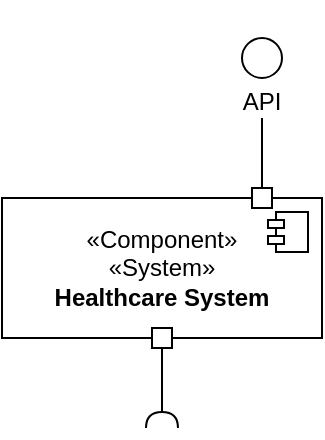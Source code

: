 <mxfile version="24.8.2">
  <diagram name="Página-1" id="n2xdA80f38TUeuvm9ufp">
    <mxGraphModel dx="1086" dy="617" grid="1" gridSize="10" guides="1" tooltips="1" connect="1" arrows="1" fold="1" page="1" pageScale="1" pageWidth="827" pageHeight="1169" math="0" shadow="0">
      <root>
        <mxCell id="0" />
        <mxCell id="1" parent="0" />
        <mxCell id="k1yO1b0AyRUfy4XpI7KQ-11" value="«Component»&lt;div&gt;«System»&lt;br&gt;&lt;b&gt;Healthcare System&lt;/b&gt;&lt;/div&gt;" style="html=1;dropTarget=0;whiteSpace=wrap;" parent="1" vertex="1">
          <mxGeometry x="350" y="250" width="160" height="70" as="geometry" />
        </mxCell>
        <mxCell id="k1yO1b0AyRUfy4XpI7KQ-12" value="" style="shape=module;jettyWidth=8;jettyHeight=4;" parent="k1yO1b0AyRUfy4XpI7KQ-11" vertex="1">
          <mxGeometry x="1" width="20" height="20" relative="1" as="geometry">
            <mxPoint x="-27" y="7" as="offset" />
          </mxGeometry>
        </mxCell>
        <mxCell id="yezaJcdioR4BwKPc-LXy-1" value="" style="rounded=0;orthogonalLoop=1;jettySize=auto;html=1;endArrow=halfCircle;endFill=0;endSize=6;strokeWidth=1;sketch=0;fontSize=12;curved=1;" edge="1" target="yezaJcdioR4BwKPc-LXy-2" parent="1" source="yezaJcdioR4BwKPc-LXy-3">
          <mxGeometry relative="1" as="geometry">
            <mxPoint x="445" y="385" as="sourcePoint" />
          </mxGeometry>
        </mxCell>
        <mxCell id="yezaJcdioR4BwKPc-LXy-2" value="" style="ellipse;whiteSpace=wrap;html=1;align=center;aspect=fixed;fillColor=none;strokeColor=none;resizable=0;perimeter=centerPerimeter;rotatable=0;allowArrows=0;points=[];outlineConnect=1;" vertex="1" parent="1">
          <mxGeometry x="425" y="360" width="10" height="10" as="geometry" />
        </mxCell>
        <mxCell id="yezaJcdioR4BwKPc-LXy-3" value="" style="whiteSpace=wrap;html=1;aspect=fixed;" vertex="1" parent="1">
          <mxGeometry x="425" y="315" width="10" height="10" as="geometry" />
        </mxCell>
        <mxCell id="yezaJcdioR4BwKPc-LXy-6" value="" style="whiteSpace=wrap;html=1;aspect=fixed;" vertex="1" parent="1">
          <mxGeometry x="475" y="245" width="10" height="10" as="geometry" />
        </mxCell>
        <mxCell id="yezaJcdioR4BwKPc-LXy-7" value="&lt;div&gt;&lt;br&gt;&lt;/div&gt;&lt;div&gt;&lt;br&gt;&lt;/div&gt;&lt;div&gt;&lt;br&gt;API&lt;/div&gt;" style="ellipse;whiteSpace=wrap;html=1;aspect=fixed;" vertex="1" parent="1">
          <mxGeometry x="470" y="170" width="20" height="20" as="geometry" />
        </mxCell>
        <mxCell id="yezaJcdioR4BwKPc-LXy-10" value="" style="endArrow=none;html=1;rounded=0;exitX=0.5;exitY=0;exitDx=0;exitDy=0;" edge="1" parent="1" source="yezaJcdioR4BwKPc-LXy-6">
          <mxGeometry width="50" height="50" relative="1" as="geometry">
            <mxPoint x="420" y="270" as="sourcePoint" />
            <mxPoint x="480" y="210" as="targetPoint" />
          </mxGeometry>
        </mxCell>
      </root>
    </mxGraphModel>
  </diagram>
</mxfile>
